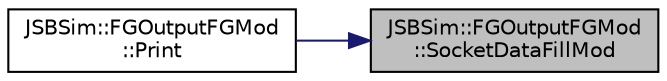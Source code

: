 digraph "JSBSim::FGOutputFGMod::SocketDataFillMod"
{
 // LATEX_PDF_SIZE
  edge [fontname="Helvetica",fontsize="10",labelfontname="Helvetica",labelfontsize="10"];
  node [fontname="Helvetica",fontsize="10",shape=record];
  rankdir="RL";
  Node1 [label="JSBSim::FGOutputFGMod\l::SocketDataFillMod",height=0.2,width=0.4,color="black", fillcolor="grey75", style="filled", fontcolor="black",tooltip=" "];
  Node1 -> Node2 [dir="back",color="midnightblue",fontsize="10",style="solid",fontname="Helvetica"];
  Node2 [label="JSBSim::FGOutputFGMod\l::Print",height=0.2,width=0.4,color="black", fillcolor="white", style="filled",URL="$classJSBSim_1_1FGOutputFGMod.html#aad8a4df062b43685fb597b5edd2b6df4",tooltip=" "];
}
